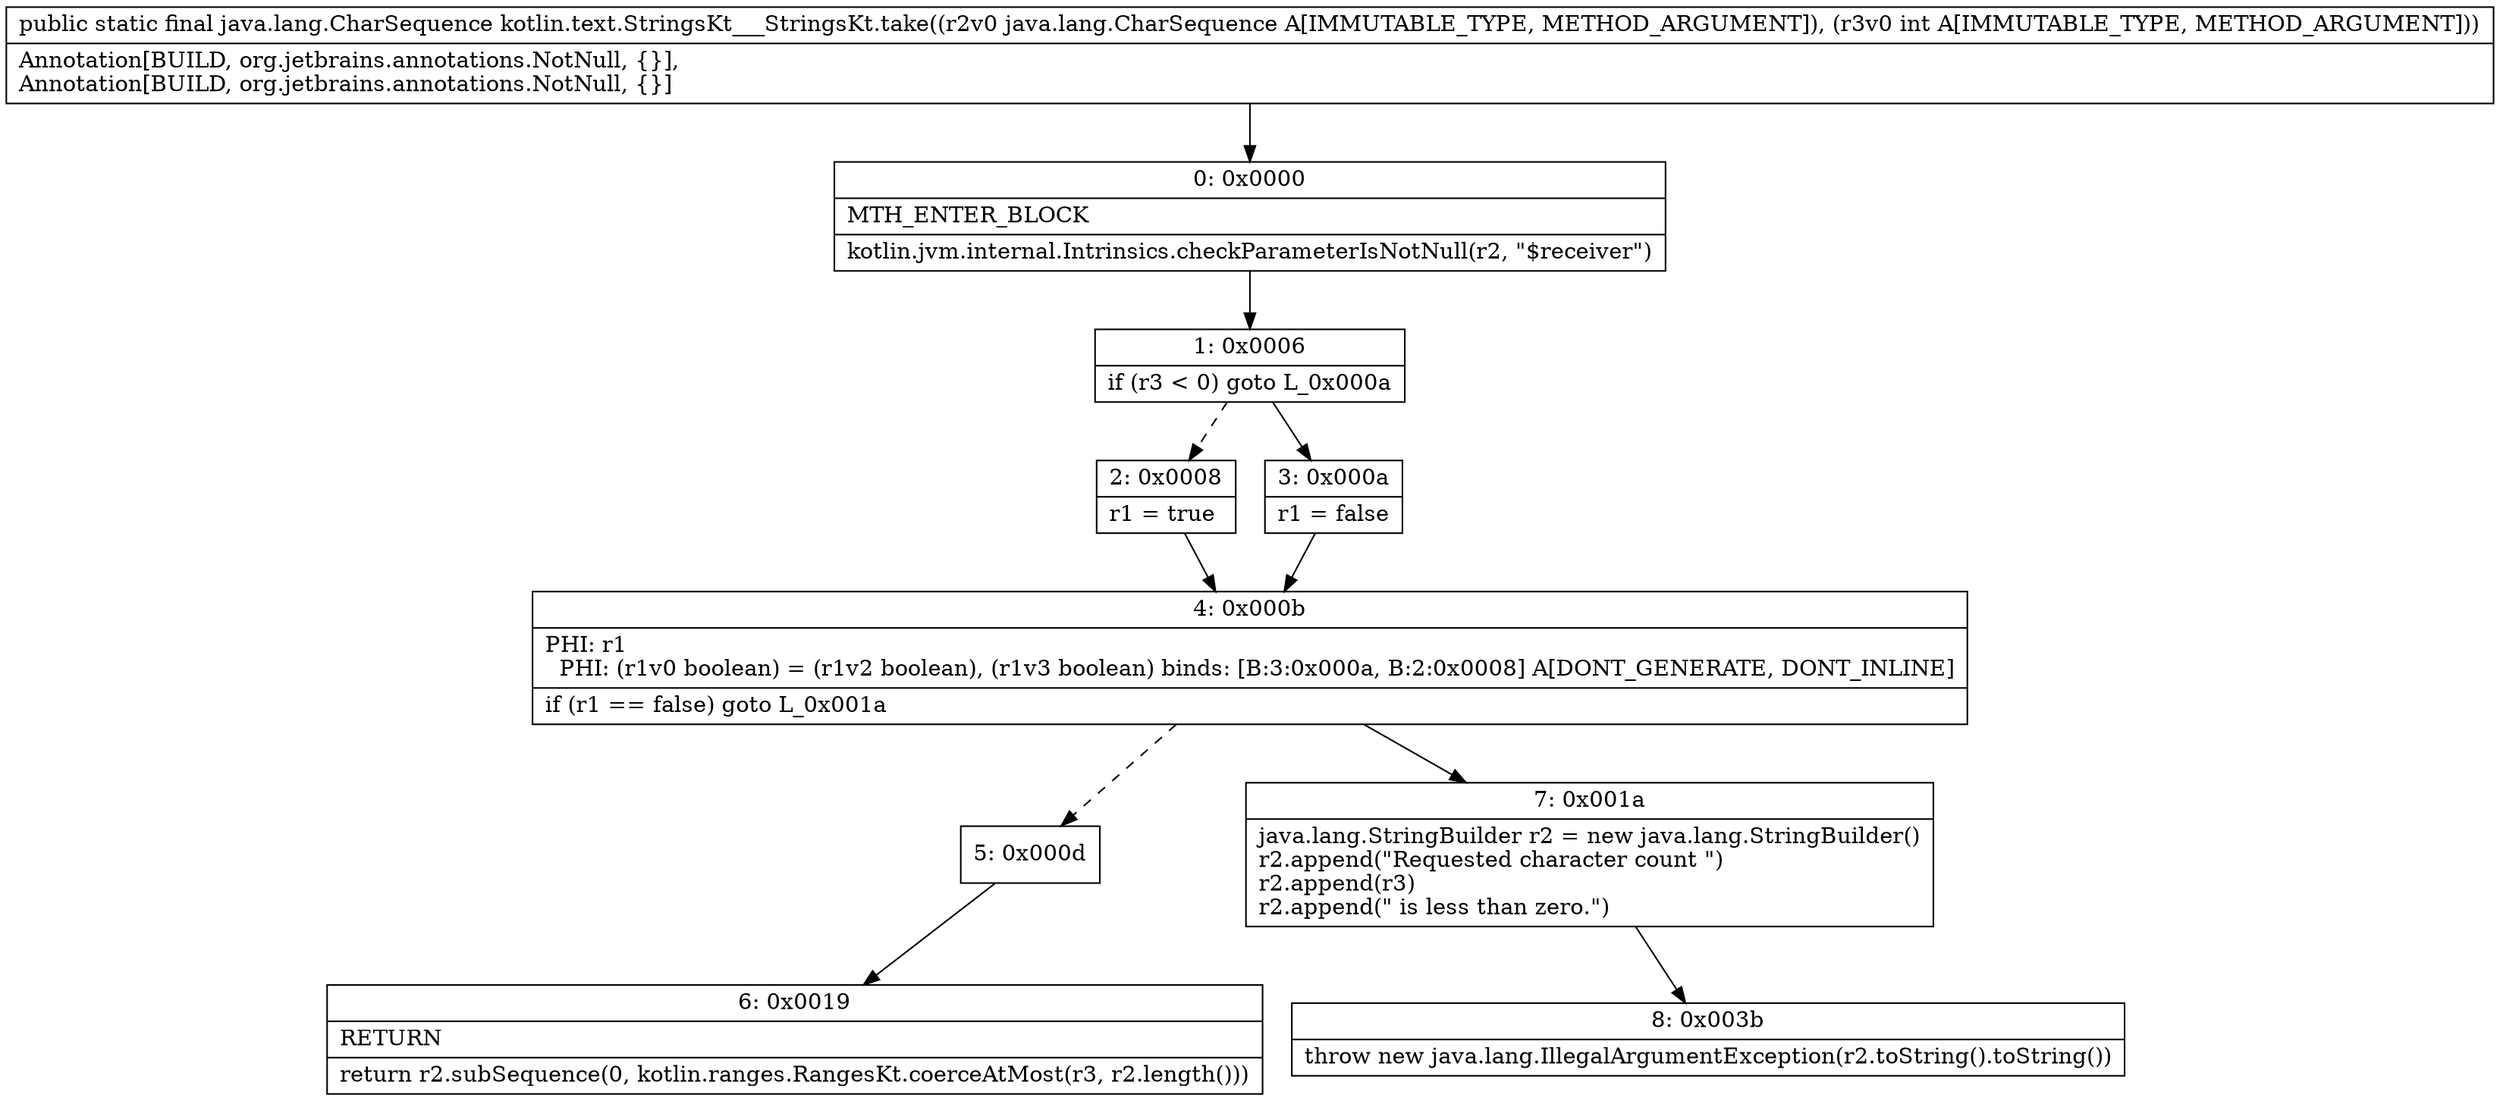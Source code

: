digraph "CFG forkotlin.text.StringsKt___StringsKt.take(Ljava\/lang\/CharSequence;I)Ljava\/lang\/CharSequence;" {
Node_0 [shape=record,label="{0\:\ 0x0000|MTH_ENTER_BLOCK\l|kotlin.jvm.internal.Intrinsics.checkParameterIsNotNull(r2, \"$receiver\")\l}"];
Node_1 [shape=record,label="{1\:\ 0x0006|if (r3 \< 0) goto L_0x000a\l}"];
Node_2 [shape=record,label="{2\:\ 0x0008|r1 = true\l}"];
Node_3 [shape=record,label="{3\:\ 0x000a|r1 = false\l}"];
Node_4 [shape=record,label="{4\:\ 0x000b|PHI: r1 \l  PHI: (r1v0 boolean) = (r1v2 boolean), (r1v3 boolean) binds: [B:3:0x000a, B:2:0x0008] A[DONT_GENERATE, DONT_INLINE]\l|if (r1 == false) goto L_0x001a\l}"];
Node_5 [shape=record,label="{5\:\ 0x000d}"];
Node_6 [shape=record,label="{6\:\ 0x0019|RETURN\l|return r2.subSequence(0, kotlin.ranges.RangesKt.coerceAtMost(r3, r2.length()))\l}"];
Node_7 [shape=record,label="{7\:\ 0x001a|java.lang.StringBuilder r2 = new java.lang.StringBuilder()\lr2.append(\"Requested character count \")\lr2.append(r3)\lr2.append(\" is less than zero.\")\l}"];
Node_8 [shape=record,label="{8\:\ 0x003b|throw new java.lang.IllegalArgumentException(r2.toString().toString())\l}"];
MethodNode[shape=record,label="{public static final java.lang.CharSequence kotlin.text.StringsKt___StringsKt.take((r2v0 java.lang.CharSequence A[IMMUTABLE_TYPE, METHOD_ARGUMENT]), (r3v0 int A[IMMUTABLE_TYPE, METHOD_ARGUMENT]))  | Annotation[BUILD, org.jetbrains.annotations.NotNull, \{\}], \lAnnotation[BUILD, org.jetbrains.annotations.NotNull, \{\}]\l}"];
MethodNode -> Node_0;
Node_0 -> Node_1;
Node_1 -> Node_2[style=dashed];
Node_1 -> Node_3;
Node_2 -> Node_4;
Node_3 -> Node_4;
Node_4 -> Node_5[style=dashed];
Node_4 -> Node_7;
Node_5 -> Node_6;
Node_7 -> Node_8;
}

